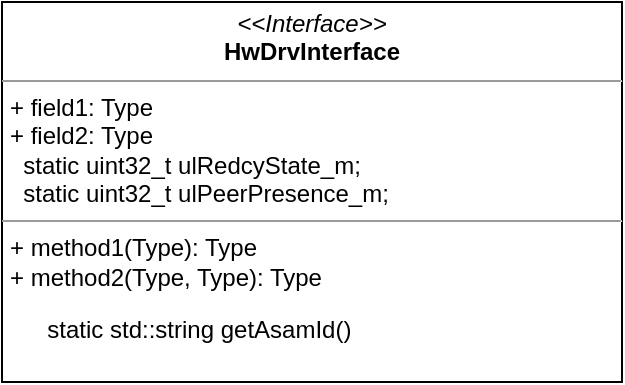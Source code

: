 <mxfile version="14.1.2" type="github"><diagram id="u7Pp9Ah1HG8eQNJhY5Vy" name="Page-1"><mxGraphModel dx="782" dy="346" grid="1" gridSize="10" guides="1" tooltips="1" connect="1" arrows="1" fold="1" page="1" pageScale="1" pageWidth="850" pageHeight="1100" math="0" shadow="0"><root><mxCell id="0"/><mxCell id="1" parent="0"/><mxCell id="QT4b6tfzaKBnqR3dMTBu-5" value="&lt;p style=&quot;margin: 0px ; margin-top: 4px ; text-align: center&quot;&gt;&lt;i&gt;&amp;lt;&amp;lt;Interface&amp;gt;&amp;gt;&lt;/i&gt;&lt;br&gt;&lt;b&gt;HwDrvInterface&lt;/b&gt;&lt;br&gt;&lt;/p&gt;&lt;hr size=&quot;1&quot;&gt;&lt;p style=&quot;margin: 0px ; margin-left: 4px&quot;&gt;+ field1: Type&lt;br&gt;+ field2: Type&lt;/p&gt;&lt;p style=&quot;margin: 0px ; margin-left: 4px&quot;&gt;&amp;nbsp; static uint32_t ulRedcyState_m;&lt;/p&gt;&lt;p style=&quot;margin: 0px ; margin-left: 4px&quot;&gt;&amp;nbsp; static uint32_t ulPeerPresence_m;&lt;/p&gt;&lt;hr size=&quot;1&quot;&gt;&lt;p style=&quot;margin: 0px ; margin-left: 4px&quot;&gt;+ method1(Type): Type&lt;br&gt;+ method2(Type, Type): Type&lt;/p&gt;" style="verticalAlign=top;align=left;overflow=fill;fontSize=12;fontFamily=Helvetica;html=1;" parent="1" vertex="1"><mxGeometry x="110" y="120" width="310" height="190" as="geometry"/></mxCell><mxCell id="QT4b6tfzaKBnqR3dMTBu-4" value="  static std::string getAsamId()" style="text;strokeColor=none;fillColor=none;align=left;verticalAlign=top;spacingLeft=4;spacingRight=4;overflow=hidden;rotatable=0;points=[[0,0.5],[1,0.5]];portConstraint=eastwest;" parent="1" vertex="1"><mxGeometry x="120" y="270" width="170" height="26" as="geometry"/></mxCell></root></mxGraphModel></diagram></mxfile>